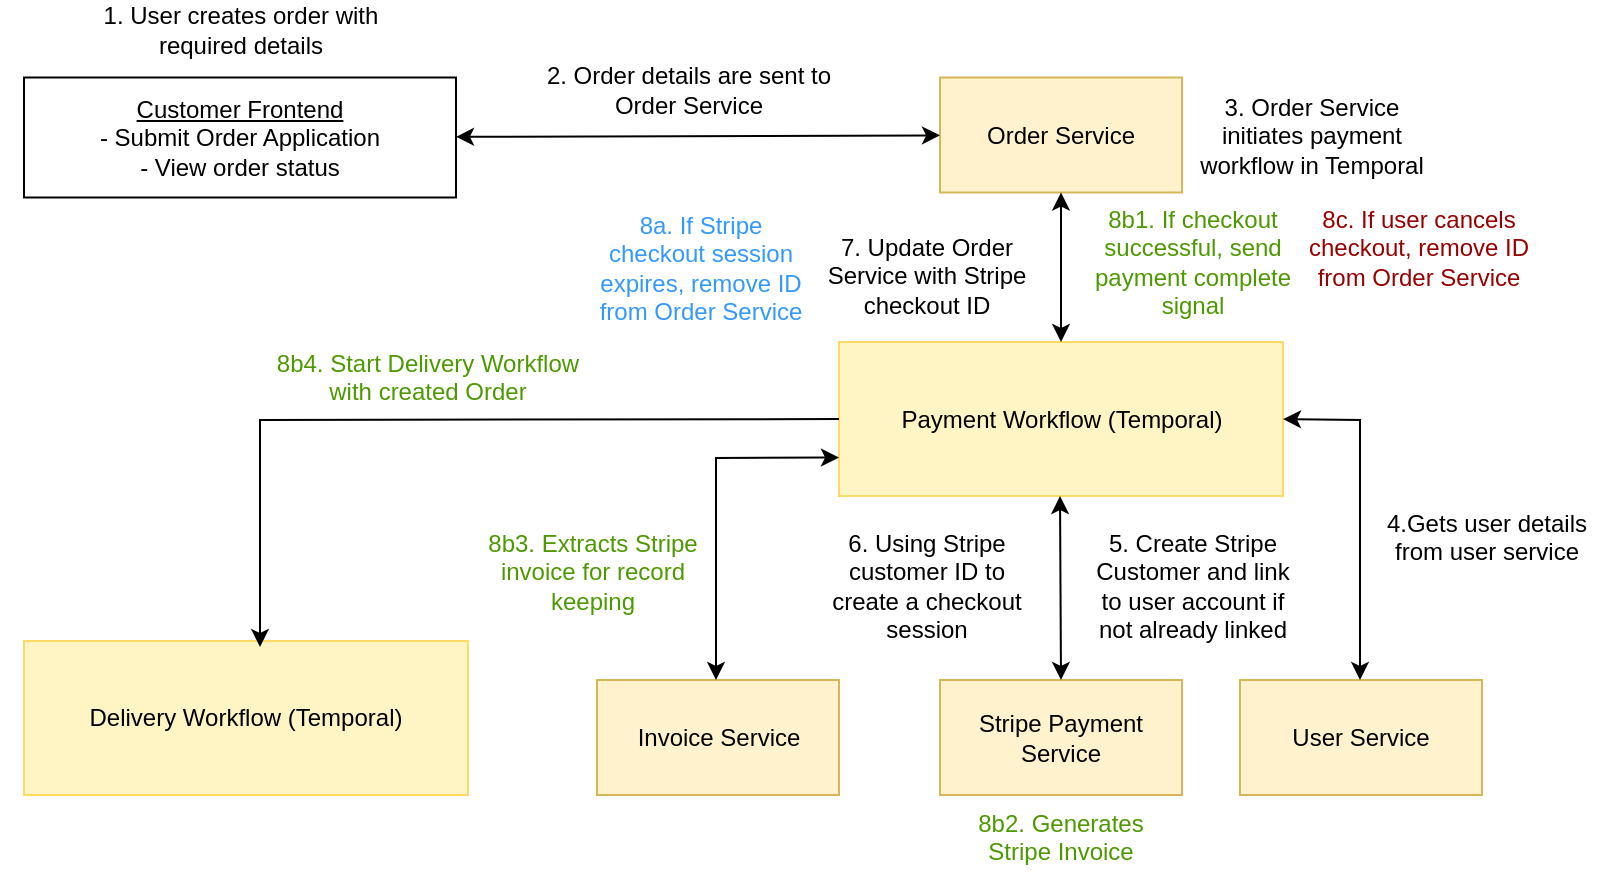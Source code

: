 <mxfile>
    <diagram name="Page-1" id="AIPoxRdhrtce3UdJt4KN">
        <mxGraphModel dx="530" dy="291" grid="0" gridSize="10" guides="1" tooltips="1" connect="1" arrows="1" fold="1" page="1" pageScale="1" pageWidth="827" pageHeight="1169" math="0" shadow="0">
            <root>
                <mxCell id="0"/>
                <mxCell id="1" parent="0"/>
                <mxCell id="uWxkei3LBMc92IfPlKmw-2" value="&lt;u&gt;Customer Frontend&lt;/u&gt;&lt;div&gt;- Submit Order Application&lt;/div&gt;&lt;div&gt;- View order status&lt;/div&gt;" style="rounded=0;whiteSpace=wrap;html=1;" parent="1" vertex="1">
                    <mxGeometry x="32" y="58.75" width="216" height="60" as="geometry"/>
                </mxCell>
                <mxCell id="uWxkei3LBMc92IfPlKmw-3" value="Payment Workflow (Temporal)" style="rounded=0;whiteSpace=wrap;html=1;fillColor=light-dark(#FFF4C3,var(--ge-dark-color, #121212));strokeColor=light-dark(#FFD966,#FFFFFF);" parent="1" vertex="1">
                    <mxGeometry x="439.5" y="191" width="222" height="77" as="geometry"/>
                </mxCell>
                <mxCell id="uWxkei3LBMc92IfPlKmw-4" value="Order Service" style="rounded=0;whiteSpace=wrap;html=1;fillColor=#fff2cc;strokeColor=#d6b656;" parent="1" vertex="1">
                    <mxGeometry x="490" y="58.75" width="121" height="57.5" as="geometry"/>
                </mxCell>
                <mxCell id="uWxkei3LBMc92IfPlKmw-7" value="1. User creates order with &lt;br&gt;required details" style="text;html=1;align=center;verticalAlign=middle;whiteSpace=wrap;rounded=0;" parent="1" vertex="1">
                    <mxGeometry x="20.5" y="20" width="239" height="30" as="geometry"/>
                </mxCell>
                <mxCell id="uWxkei3LBMc92IfPlKmw-12" value="" style="endArrow=classic;startArrow=classic;html=1;rounded=0;" parent="1" source="uWxkei3LBMc92IfPlKmw-2" target="uWxkei3LBMc92IfPlKmw-4" edge="1">
                    <mxGeometry width="50" height="50" relative="1" as="geometry">
                        <mxPoint x="359" y="307" as="sourcePoint"/>
                        <mxPoint x="409" y="257" as="targetPoint"/>
                    </mxGeometry>
                </mxCell>
                <mxCell id="uWxkei3LBMc92IfPlKmw-13" value="" style="endArrow=classic;startArrow=classic;html=1;rounded=0;entryX=0.5;entryY=1;entryDx=0;entryDy=0;" parent="1" source="uWxkei3LBMc92IfPlKmw-3" target="uWxkei3LBMc92IfPlKmw-4" edge="1">
                    <mxGeometry width="50" height="50" relative="1" as="geometry">
                        <mxPoint x="424" y="170.289" as="sourcePoint"/>
                        <mxPoint x="424" y="120.289" as="targetPoint"/>
                    </mxGeometry>
                </mxCell>
                <mxCell id="3v4G5k-9SBofemgfU9J0-1" value="2. Order details are sent to &lt;br&gt;Order Service" style="text;html=1;align=center;verticalAlign=middle;whiteSpace=wrap;rounded=0;" parent="1" vertex="1">
                    <mxGeometry x="245" y="50" width="239" height="30" as="geometry"/>
                </mxCell>
                <mxCell id="3v4G5k-9SBofemgfU9J0-2" value="3. Order Service &lt;br&gt;initiates payment&lt;br&gt;workflow in Temporal" style="text;html=1;align=center;verticalAlign=middle;whiteSpace=wrap;rounded=0;" parent="1" vertex="1">
                    <mxGeometry x="611" y="72.5" width="130" height="30" as="geometry"/>
                </mxCell>
                <mxCell id="3v4G5k-9SBofemgfU9J0-3" value="User Service" style="rounded=0;whiteSpace=wrap;html=1;fillColor=#fff2cc;strokeColor=#d6b656;" parent="1" vertex="1">
                    <mxGeometry x="640" y="360" width="121" height="57.5" as="geometry"/>
                </mxCell>
                <mxCell id="3v4G5k-9SBofemgfU9J0-4" value="" style="endArrow=classic;startArrow=classic;html=1;rounded=0;entryX=1;entryY=0.5;entryDx=0;entryDy=0;" parent="1" target="uWxkei3LBMc92IfPlKmw-3" edge="1">
                    <mxGeometry width="50" height="50" relative="1" as="geometry">
                        <mxPoint x="700" y="360" as="sourcePoint"/>
                        <mxPoint x="700" y="285" as="targetPoint"/>
                        <Array as="points">
                            <mxPoint x="700" y="230"/>
                        </Array>
                    </mxGeometry>
                </mxCell>
                <mxCell id="3v4G5k-9SBofemgfU9J0-5" value="4.Gets user details&#xa;from user service" style="text;whiteSpace=wrap;align=center;" parent="1" vertex="1">
                    <mxGeometry x="707" y="268" width="113" height="40" as="geometry"/>
                </mxCell>
                <mxCell id="3v4G5k-9SBofemgfU9J0-6" value="Stripe Payment&lt;br&gt;Service" style="rounded=0;whiteSpace=wrap;html=1;fillColor=#fff2cc;strokeColor=#d6b656;" parent="1" vertex="1">
                    <mxGeometry x="490" y="360" width="121" height="57.5" as="geometry"/>
                </mxCell>
                <mxCell id="3v4G5k-9SBofemgfU9J0-7" value="" style="endArrow=classic;startArrow=classic;html=1;rounded=0;entryX=0.5;entryY=1;entryDx=0;entryDy=0;exitX=0.5;exitY=0;exitDx=0;exitDy=0;" parent="1" source="3v4G5k-9SBofemgfU9J0-6" edge="1">
                    <mxGeometry width="50" height="50" relative="1" as="geometry">
                        <mxPoint x="550" y="343" as="sourcePoint"/>
                        <mxPoint x="550" y="268" as="targetPoint"/>
                    </mxGeometry>
                </mxCell>
                <mxCell id="3v4G5k-9SBofemgfU9J0-8" value="6. Using Stripe customer ID to create a checkout session" style="text;whiteSpace=wrap;align=center;" parent="1" vertex="1">
                    <mxGeometry x="427" y="278" width="113" height="72" as="geometry"/>
                </mxCell>
                <mxCell id="3v4G5k-9SBofemgfU9J0-9" value="5. Create Stripe&#xa;Customer and link&#xa;to user account if not already linked" style="text;whiteSpace=wrap;align=center;" parent="1" vertex="1">
                    <mxGeometry x="560" y="278" width="113" height="72" as="geometry"/>
                </mxCell>
                <mxCell id="3v4G5k-9SBofemgfU9J0-10" value="7. Update Order Service with Stripe checkout ID" style="text;whiteSpace=wrap;align=center;" parent="1" vertex="1">
                    <mxGeometry x="427" y="130" width="113" height="72" as="geometry"/>
                </mxCell>
                <mxCell id="3v4G5k-9SBofemgfU9J0-11" value="8a. If Stripe checkout session expires, remove ID from Order Service" style="text;whiteSpace=wrap;align=center;fontColor=#3399FF;" parent="1" vertex="1">
                    <mxGeometry x="314" y="119" width="113" height="72" as="geometry"/>
                </mxCell>
                <mxCell id="3v4G5k-9SBofemgfU9J0-12" value="Invoice Service" style="rounded=0;whiteSpace=wrap;html=1;fillColor=#fff2cc;strokeColor=#d6b656;" parent="1" vertex="1">
                    <mxGeometry x="318.5" y="360" width="121" height="57.5" as="geometry"/>
                </mxCell>
                <mxCell id="3v4G5k-9SBofemgfU9J0-13" value="" style="endArrow=classic;startArrow=classic;html=1;rounded=0;entryX=0;entryY=0.75;entryDx=0;entryDy=0;" parent="1" target="uWxkei3LBMc92IfPlKmw-3" edge="1">
                    <mxGeometry width="50" height="50" relative="1" as="geometry">
                        <mxPoint x="378" y="360" as="sourcePoint"/>
                        <mxPoint x="340" y="230" as="targetPoint"/>
                        <Array as="points">
                            <mxPoint x="378" y="249"/>
                        </Array>
                    </mxGeometry>
                </mxCell>
                <mxCell id="3v4G5k-9SBofemgfU9J0-14" value="8b1. If checkout successful, send payment complete signal" style="text;whiteSpace=wrap;align=center;fontColor=#4D9900;labelBackgroundColor=none;" parent="1" vertex="1">
                    <mxGeometry x="560" y="116.25" width="113" height="72" as="geometry"/>
                </mxCell>
                <mxCell id="3v4G5k-9SBofemgfU9J0-15" value="8b2. Generates Stripe Invoice" style="text;whiteSpace=wrap;align=center;fontColor=#4D9900;labelBackgroundColor=none;" parent="1" vertex="1">
                    <mxGeometry x="494" y="417.5" width="113" height="42.5" as="geometry"/>
                </mxCell>
                <mxCell id="3v4G5k-9SBofemgfU9J0-16" value="8b3. Extracts Stripe invoice for record keeping" style="text;whiteSpace=wrap;align=center;fontColor=#4D9900;labelBackgroundColor=none;" parent="1" vertex="1">
                    <mxGeometry x="259.5" y="278" width="113" height="52" as="geometry"/>
                </mxCell>
                <mxCell id="3v4G5k-9SBofemgfU9J0-17" value="8c. If user cancels checkout, remove ID from Order Service" style="text;whiteSpace=wrap;align=center;fontColor=#990000;labelBackgroundColor=none;" parent="1" vertex="1">
                    <mxGeometry x="673" y="116.25" width="113" height="72" as="geometry"/>
                </mxCell>
                <mxCell id="3v4G5k-9SBofemgfU9J0-18" value="Delivery Workflow (Temporal)" style="rounded=0;whiteSpace=wrap;html=1;fillColor=light-dark(#FFF4C3,var(--ge-dark-color, #121212));strokeColor=light-dark(#FFD966,#FFFFFF);" parent="1" vertex="1">
                    <mxGeometry x="32" y="340.5" width="222" height="77" as="geometry"/>
                </mxCell>
                <mxCell id="3v4G5k-9SBofemgfU9J0-19" value="" style="endArrow=none;startArrow=classic;html=1;rounded=0;entryX=0;entryY=0.5;entryDx=0;entryDy=0;startFill=1;endFill=0;" parent="1" target="uWxkei3LBMc92IfPlKmw-3" edge="1">
                    <mxGeometry width="50" height="50" relative="1" as="geometry">
                        <mxPoint x="150" y="343.5" as="sourcePoint"/>
                        <mxPoint x="212" y="232.5" as="targetPoint"/>
                        <Array as="points">
                            <mxPoint x="150" y="230"/>
                        </Array>
                    </mxGeometry>
                </mxCell>
                <mxCell id="3v4G5k-9SBofemgfU9J0-20" value="8b4. Start Delivery Workflow with created Order" style="text;whiteSpace=wrap;align=center;fontColor=#4D9900;labelBackgroundColor=none;" parent="1" vertex="1">
                    <mxGeometry x="148.5" y="188.25" width="170" height="52" as="geometry"/>
                </mxCell>
            </root>
        </mxGraphModel>
    </diagram>
</mxfile>